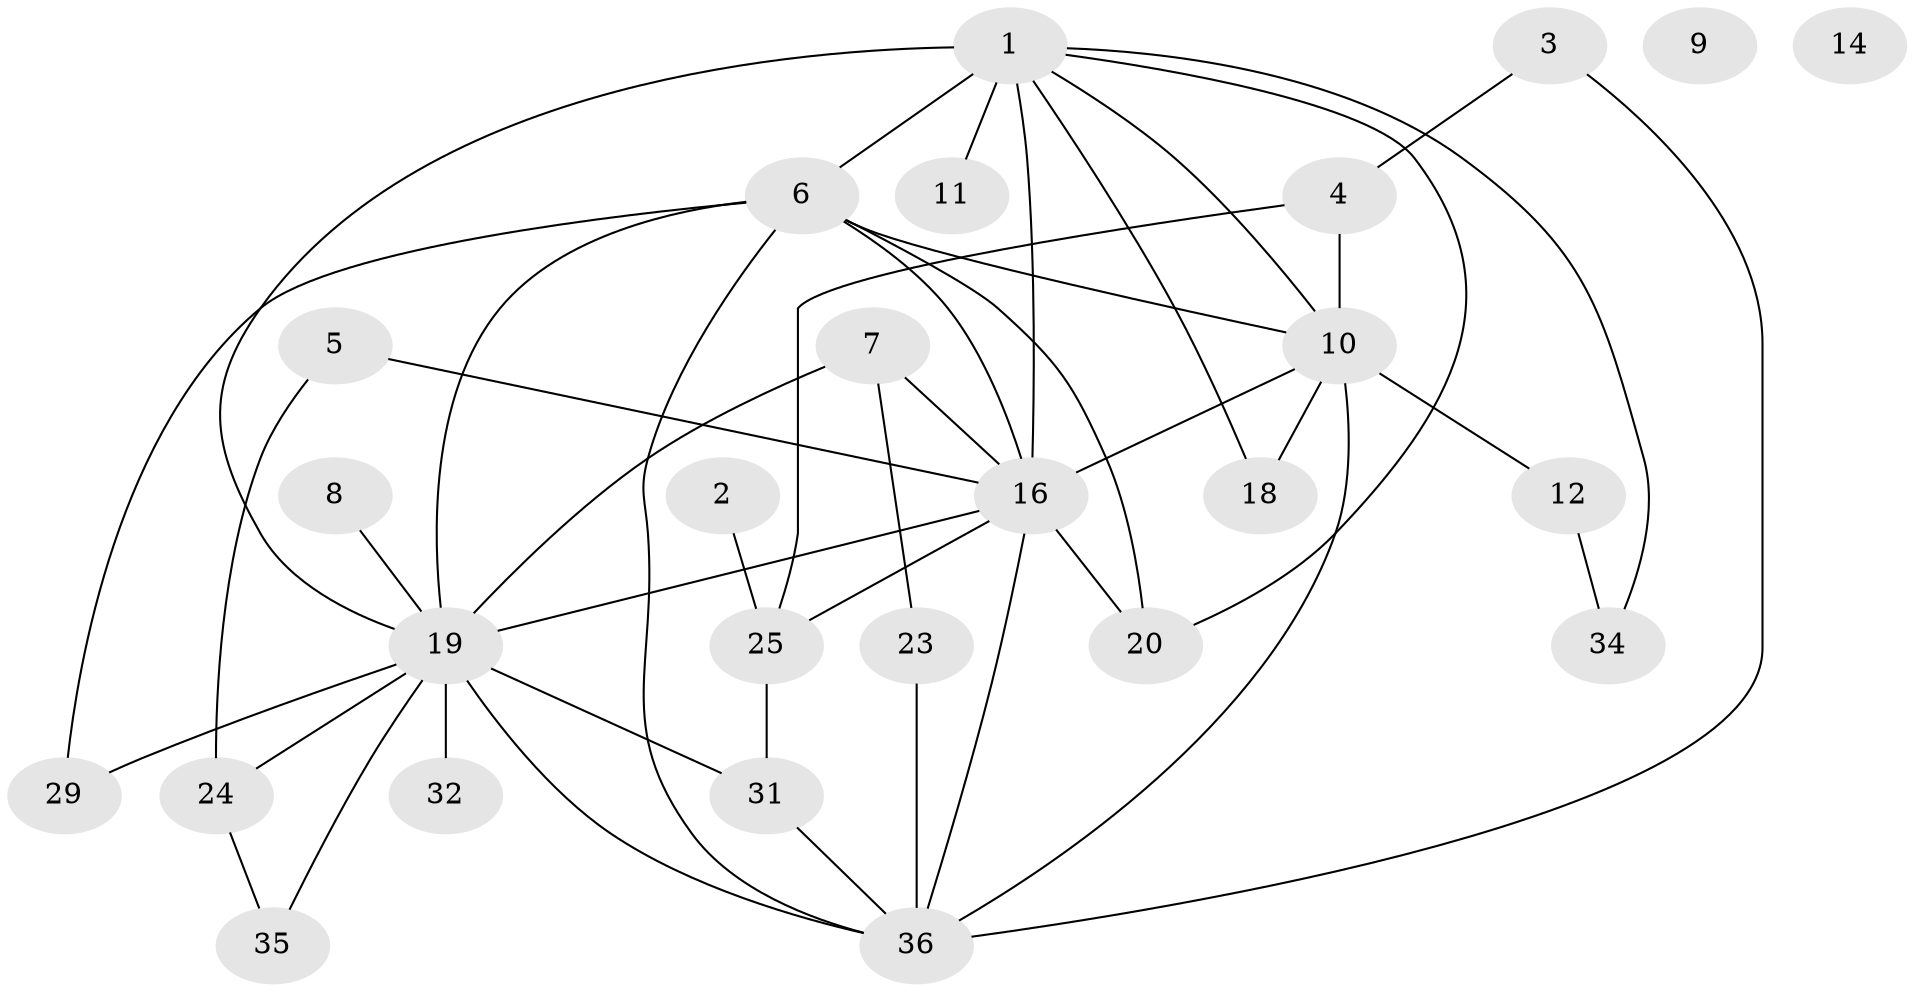 // original degree distribution, {2: 0.2692307692307692, 1: 0.17307692307692307, 5: 0.15384615384615385, 0: 0.038461538461538464, 4: 0.17307692307692307, 3: 0.15384615384615385, 6: 0.019230769230769232, 9: 0.019230769230769232}
// Generated by graph-tools (version 1.1) at 2025/13/03/09/25 04:13:01]
// undirected, 26 vertices, 44 edges
graph export_dot {
graph [start="1"]
  node [color=gray90,style=filled];
  1 [super="+17+15"];
  2;
  3;
  4 [super="+41"];
  5;
  6 [super="+30+42+13"];
  7 [super="+22"];
  8;
  9;
  10 [super="+33+21+48"];
  11;
  12;
  14;
  16 [super="+47+28"];
  18 [super="+27"];
  19 [super="+45+43"];
  20 [super="+26"];
  23 [super="+38"];
  24;
  25;
  29;
  31;
  32;
  34;
  35 [super="+37+44"];
  36 [super="+39+40"];
  1 -- 34;
  1 -- 6 [weight=2];
  1 -- 11;
  1 -- 19 [weight=2];
  1 -- 20;
  1 -- 16;
  1 -- 18;
  1 -- 10;
  2 -- 25;
  3 -- 36;
  3 -- 4;
  4 -- 10 [weight=2];
  4 -- 25;
  5 -- 24;
  5 -- 16;
  6 -- 10;
  6 -- 29;
  6 -- 36;
  6 -- 19 [weight=2];
  6 -- 16;
  6 -- 20;
  7 -- 19;
  7 -- 16;
  7 -- 23;
  8 -- 19;
  10 -- 16;
  10 -- 12;
  10 -- 36;
  10 -- 18;
  12 -- 34;
  16 -- 19;
  16 -- 25;
  16 -- 20;
  16 -- 36;
  19 -- 36;
  19 -- 32;
  19 -- 35;
  19 -- 24;
  19 -- 29;
  19 -- 31;
  23 -- 36;
  24 -- 35;
  25 -- 31;
  31 -- 36;
}
